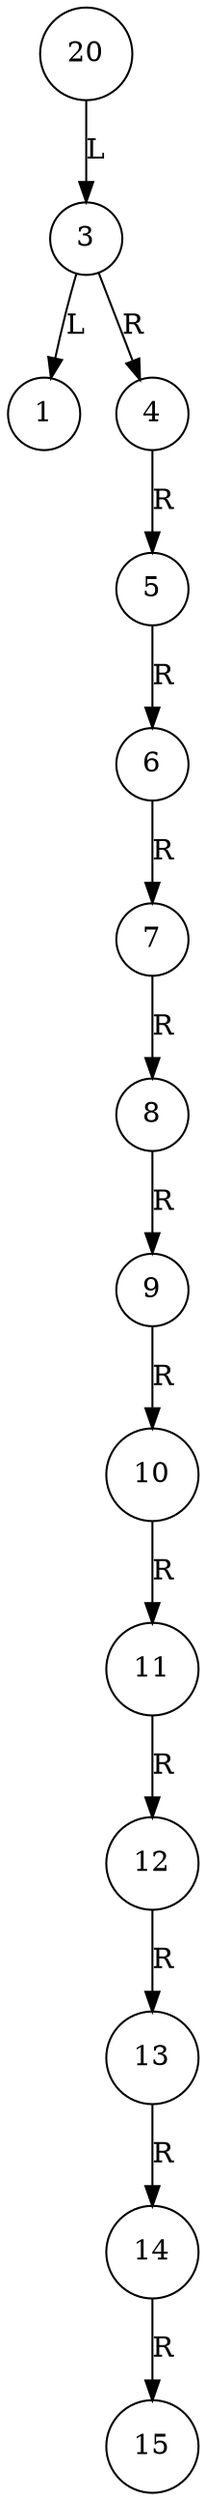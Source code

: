 digraph G{
node [shape=circle];
"1872672199792"[label="20"];
"1872672199312"[label="3"];
"1872672199360"[label="1"];
"1872672199552"[label="4"];
"1872672199648"[label="5"];
"1872672199264"[label="6"];
"1872672199840"[label="7"];
"1872672199456"[label="8"];
"1872672199984"[label="9"];
"1872672199696"[label="10"];
"1872672199408"[label="11"];
"1872672200128"[label="12"];
"1872672199888"[label="13"];
"1872672199600"[label="14"];
"1872672199936"[label="15"];
"1872672199792" -> "1872672199312" [label = "L"];
"1872672199312" -> "1872672199360" [label = "L"];
"1872672199312" -> "1872672199552" [label = "R"];
"1872672199552" -> "1872672199648" [label = "R"];
"1872672199648" -> "1872672199264" [label = "R"];
"1872672199264" -> "1872672199840" [label = "R"];
"1872672199840" -> "1872672199456" [label = "R"];
"1872672199456" -> "1872672199984" [label = "R"];
"1872672199984" -> "1872672199696" [label = "R"];
"1872672199696" -> "1872672199408" [label = "R"];
"1872672199408" -> "1872672200128" [label = "R"];
"1872672200128" -> "1872672199888" [label = "R"];
"1872672199888" -> "1872672199600" [label = "R"];
"1872672199600" -> "1872672199936" [label = "R"];
}

